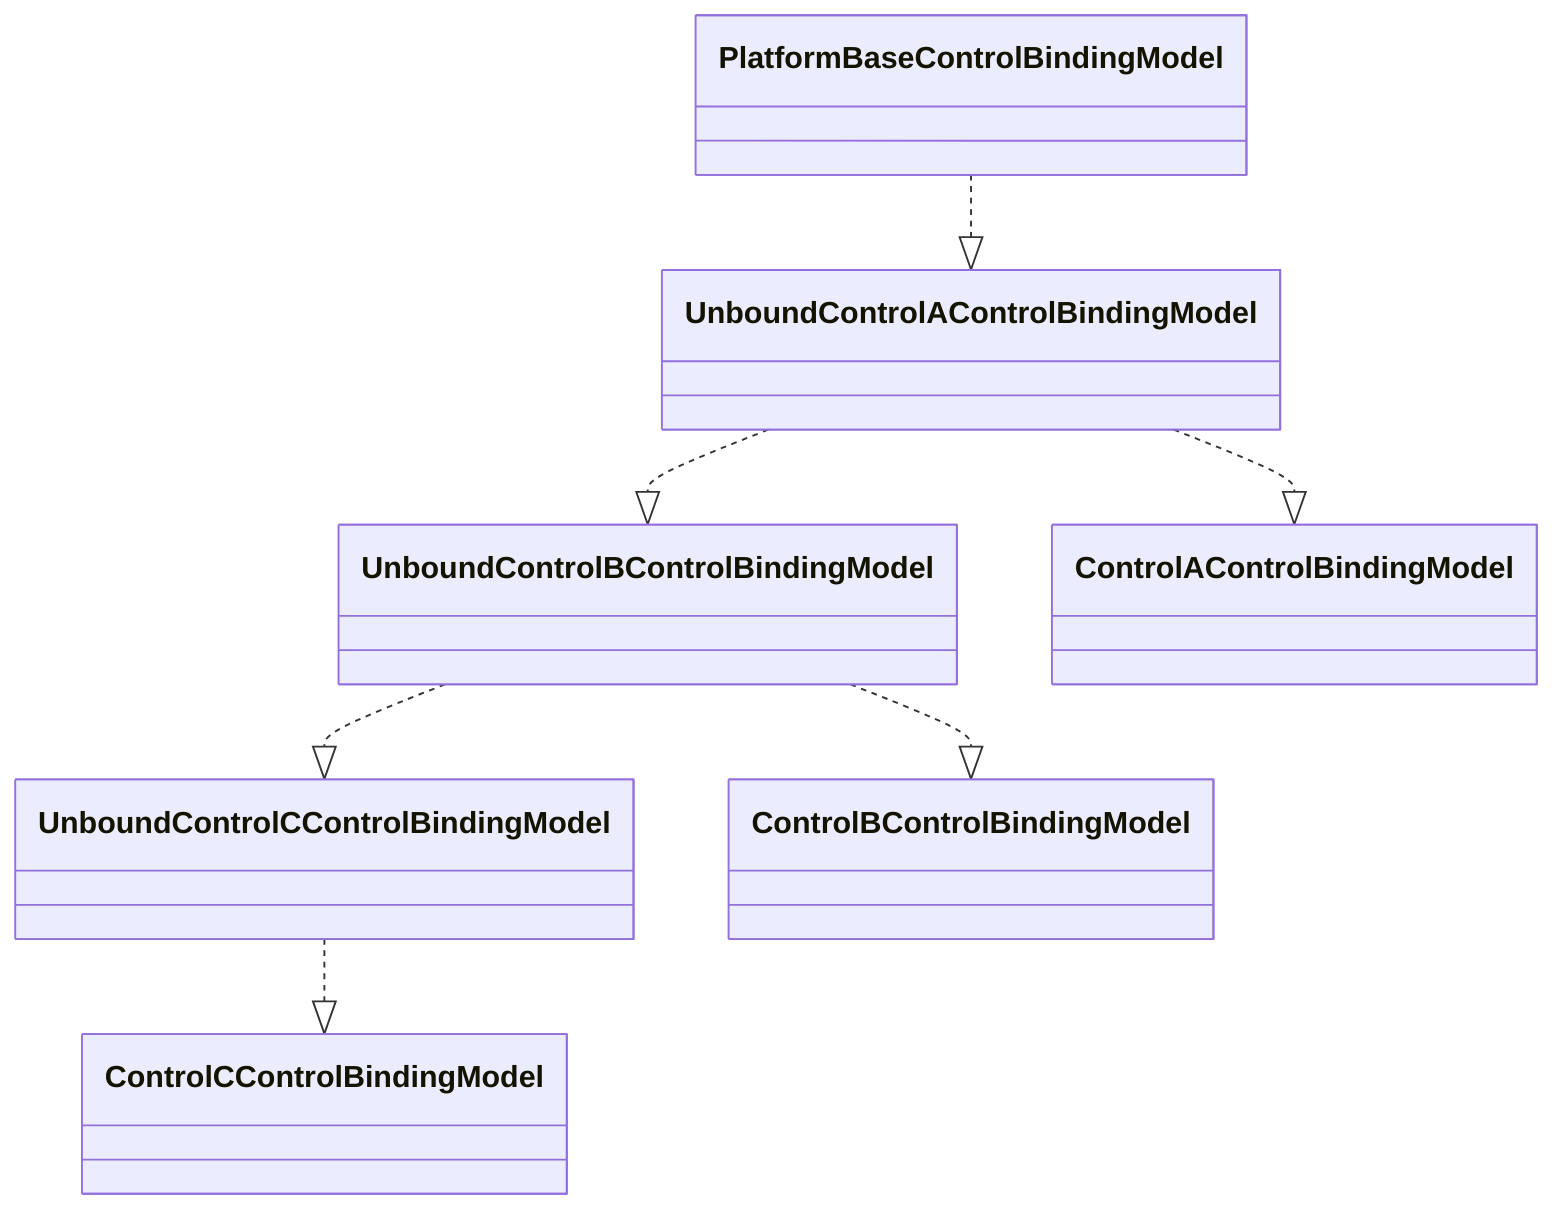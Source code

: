 classDiagram
    class UnboundControlCControlBindingModel
    class UnboundControlBControlBindingModel
    class UnboundControlAControlBindingModel
    class ControlCControlBindingModel
    class ControlBControlBindingModel
    class ControlAControlBindingModel
    class PlatformBaseControlBindingModel
    UnboundControlCControlBindingModel ..|> ControlCControlBindingModel
    UnboundControlBControlBindingModel ..|> ControlBControlBindingModel
    UnboundControlAControlBindingModel ..|> ControlAControlBindingModel
    UnboundControlBControlBindingModel ..|> UnboundControlCControlBindingModel
    UnboundControlAControlBindingModel ..|> UnboundControlBControlBindingModel
    PlatformBaseControlBindingModel ..|> UnboundControlAControlBindingModel